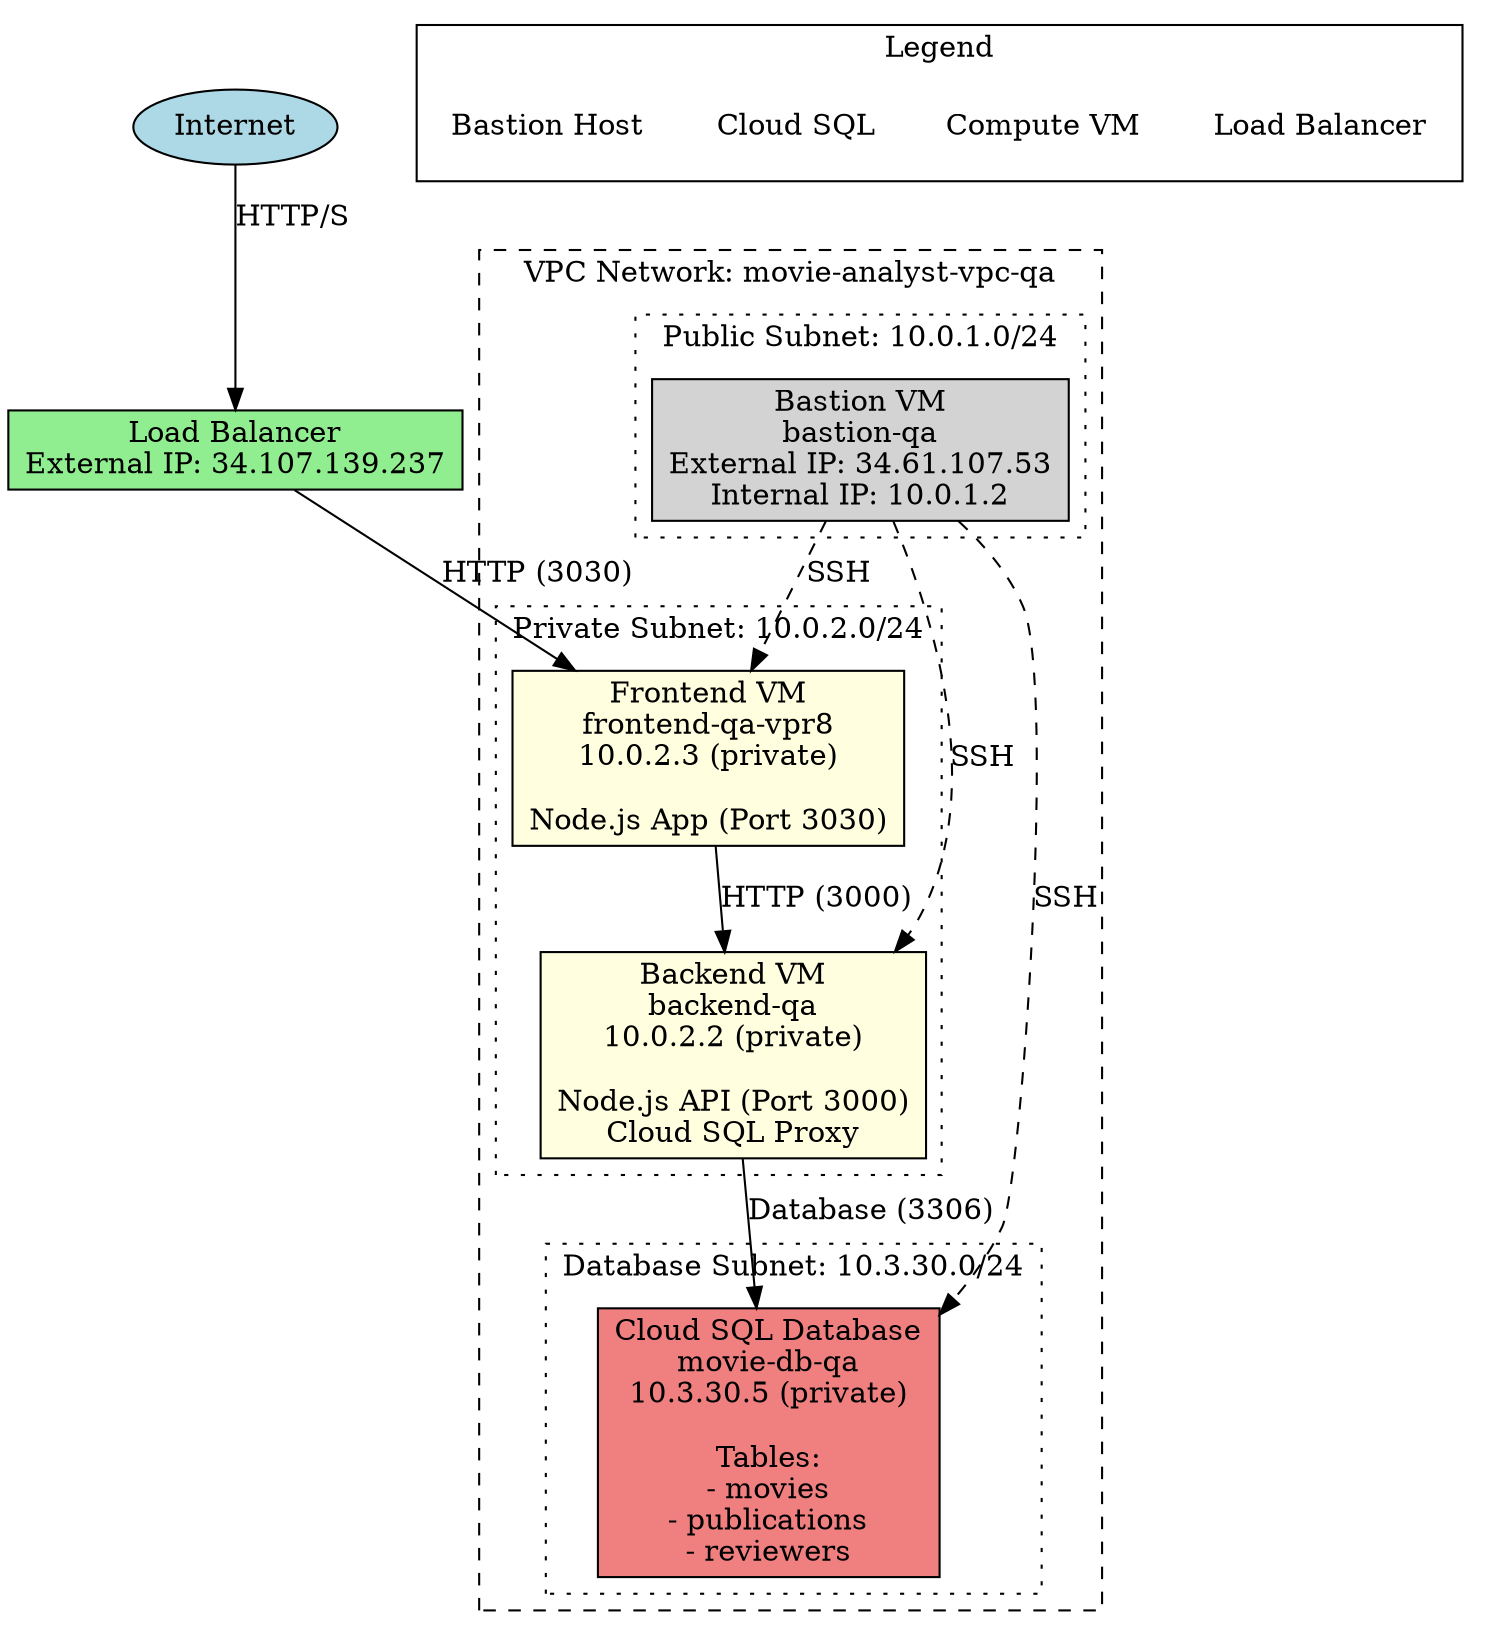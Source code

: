 digraph G {
    rankdir=TB;
    node [shape=box, style=filled, fillcolor=white];
    
    // Internet
    internet [label="Internet", shape=ellipse, fillcolor=lightblue];
    
    // Load Balancer
    lb [label="Load Balancer\nExternal IP: 34.107.139.237", fillcolor=lightgreen];
    
    // Frontend VM
    frontend [label="Frontend VM\nfrontend-qa-vpr8\n10.0.2.3 (private)\n\nNode.js App (Port 3030)", fillcolor=lightyellow];
    
    // Backend VM
    backend [label="Backend VM\nbackend-qa\n10.0.2.2 (private)\n\nNode.js API (Port 3000)\nCloud SQL Proxy", fillcolor=lightyellow];
    
    // Database
    database [label="Cloud SQL Database\nmovie-db-qa\n10.3.30.5 (private)\n\nTables:\n- movies\n- publications\n- reviewers", fillcolor=lightcoral];
    
    // Bastion
    bastion [label="Bastion VM\nbastion-qa\nExternal IP: 34.61.107.53\nInternal IP: 10.0.1.2", fillcolor=lightgray];
    
    // VPC Network
    subgraph cluster_vpc {
        label="VPC Network: movie-analyst-vpc-qa";
        style=dashed;
        
        // Public Subnet
        subgraph cluster_public {
            label="Public Subnet: 10.0.1.0/24";
            style=dotted;
            bastion;
        }
        
        // Private Subnet
        subgraph cluster_private {
            label="Private Subnet: 10.0.2.0/24";
            style=dotted;
            frontend;
            backend;
        }
        
        // Database Subnet
        subgraph cluster_db {
            label="Database Subnet: 10.3.30.0/24";
            style=dotted;
            database;
        }
    }
    
    // Connections
    internet -> lb [label="HTTP/S"];
    lb -> frontend [label="HTTP (3030)"];
    frontend -> backend [label="HTTP (3000)"];
    backend -> database [label="Database (3306)"];
    bastion -> frontend [style=dashed, label="SSH"];
    bastion -> backend [style=dashed, label="SSH"];
    bastion -> database [style=dashed, label="SSH"];
    
    // Legend
    subgraph cluster_legend {
        label="Legend";
        style=solid;
        legend_lb [shape=plaintext, label="Load Balancer"];
        legend_vm [shape=plaintext, label="Compute VM"];
        legend_db [shape=plaintext, label="Cloud SQL"];
        legend_bastion [shape=plaintext, label="Bastion Host"];
    }
}